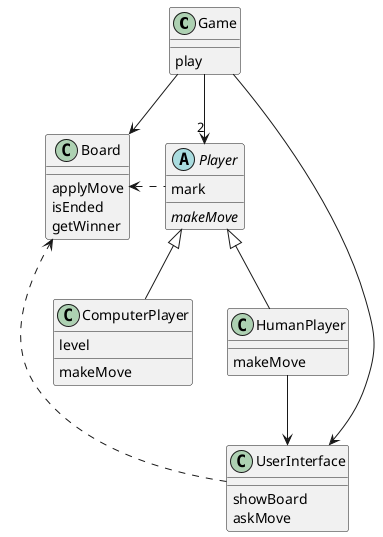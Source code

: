 @startuml
class Game {
{method} play
}

abstract class Player {
  mark
  {method}{abstract} makeMove
}

class Board {
{method} applyMove
{method} isEnded
{method} getWinner
}

class UserInterface {
  {method} showBoard
  {method} askMove
}

class HumanPlayer {
  {method} makeMove
}

class ComputerPlayer {
  level
  {method} makeMove
}

Game -right-> UserInterface
Game --> "2" Player
Game --> Board
Player .left.> Board
Player <|-- HumanPlayer
Player <|-- ComputerPlayer
HumanPlayer --> UserInterface
UserInterface ..> Board

@enduml
